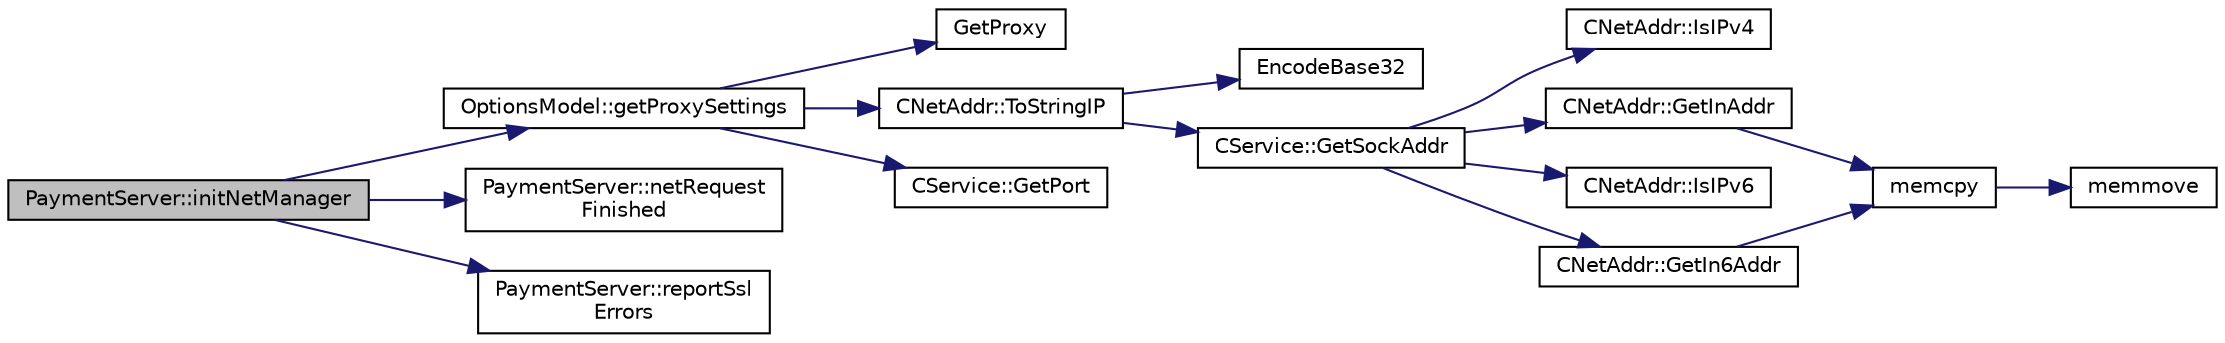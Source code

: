 digraph "PaymentServer::initNetManager"
{
  edge [fontname="Helvetica",fontsize="10",labelfontname="Helvetica",labelfontsize="10"];
  node [fontname="Helvetica",fontsize="10",shape=record];
  rankdir="LR";
  Node78 [label="PaymentServer::initNetManager",height=0.2,width=0.4,color="black", fillcolor="grey75", style="filled", fontcolor="black"];
  Node78 -> Node79 [color="midnightblue",fontsize="10",style="solid",fontname="Helvetica"];
  Node79 [label="OptionsModel::getProxySettings",height=0.2,width=0.4,color="black", fillcolor="white", style="filled",URL="$class_options_model.html#a0fa582a801df3753c2c50840c40bb350"];
  Node79 -> Node80 [color="midnightblue",fontsize="10",style="solid",fontname="Helvetica"];
  Node80 [label="GetProxy",height=0.2,width=0.4,color="black", fillcolor="white", style="filled",URL="$netbase_8cpp.html#a4e67b39fc1769663260d791d2f4d049d"];
  Node79 -> Node81 [color="midnightblue",fontsize="10",style="solid",fontname="Helvetica"];
  Node81 [label="CNetAddr::ToStringIP",height=0.2,width=0.4,color="black", fillcolor="white", style="filled",URL="$class_c_net_addr.html#a0c8d9b5ed3824546ff4dccca3b28b073"];
  Node81 -> Node82 [color="midnightblue",fontsize="10",style="solid",fontname="Helvetica"];
  Node82 [label="EncodeBase32",height=0.2,width=0.4,color="black", fillcolor="white", style="filled",URL="$utilstrencodings_8cpp.html#a71aa75e646de8a10971f887bc71d9a75"];
  Node81 -> Node83 [color="midnightblue",fontsize="10",style="solid",fontname="Helvetica"];
  Node83 [label="CService::GetSockAddr",height=0.2,width=0.4,color="black", fillcolor="white", style="filled",URL="$class_c_service.html#ac4c6d655fab3af40937f0b0c65581745"];
  Node83 -> Node84 [color="midnightblue",fontsize="10",style="solid",fontname="Helvetica"];
  Node84 [label="CNetAddr::IsIPv4",height=0.2,width=0.4,color="black", fillcolor="white", style="filled",URL="$class_c_net_addr.html#a7021b79e9a33c342b68db09dbb6c2293"];
  Node83 -> Node85 [color="midnightblue",fontsize="10",style="solid",fontname="Helvetica"];
  Node85 [label="CNetAddr::GetInAddr",height=0.2,width=0.4,color="black", fillcolor="white", style="filled",URL="$class_c_net_addr.html#a4f73432c55d4acb6b9e4c54833eefea6"];
  Node85 -> Node86 [color="midnightblue",fontsize="10",style="solid",fontname="Helvetica"];
  Node86 [label="memcpy",height=0.2,width=0.4,color="black", fillcolor="white", style="filled",URL="$glibc__compat_8cpp.html#a0f46826ab0466591e136db24394923cf"];
  Node86 -> Node87 [color="midnightblue",fontsize="10",style="solid",fontname="Helvetica"];
  Node87 [label="memmove",height=0.2,width=0.4,color="black", fillcolor="white", style="filled",URL="$glibc__compat_8cpp.html#a9778d49e9029dd75bc53ecbbf9f5e9a1"];
  Node83 -> Node88 [color="midnightblue",fontsize="10",style="solid",fontname="Helvetica"];
  Node88 [label="CNetAddr::IsIPv6",height=0.2,width=0.4,color="black", fillcolor="white", style="filled",URL="$class_c_net_addr.html#aad5f7a372c56ccf4d773f728b6b46e18"];
  Node83 -> Node89 [color="midnightblue",fontsize="10",style="solid",fontname="Helvetica"];
  Node89 [label="CNetAddr::GetIn6Addr",height=0.2,width=0.4,color="black", fillcolor="white", style="filled",URL="$class_c_net_addr.html#a3616012f94b27148e5b8e27d943d4884"];
  Node89 -> Node86 [color="midnightblue",fontsize="10",style="solid",fontname="Helvetica"];
  Node79 -> Node90 [color="midnightblue",fontsize="10",style="solid",fontname="Helvetica"];
  Node90 [label="CService::GetPort",height=0.2,width=0.4,color="black", fillcolor="white", style="filled",URL="$class_c_service.html#a71caa0d6aa6ab12758bde8b6a6bcfd2a"];
  Node78 -> Node91 [color="midnightblue",fontsize="10",style="solid",fontname="Helvetica"];
  Node91 [label="PaymentServer::netRequest\lFinished",height=0.2,width=0.4,color="black", fillcolor="white", style="filled",URL="$class_payment_server.html#a5b8e2e6380142fb7ad631400bcfc6f28"];
  Node78 -> Node92 [color="midnightblue",fontsize="10",style="solid",fontname="Helvetica"];
  Node92 [label="PaymentServer::reportSsl\lErrors",height=0.2,width=0.4,color="black", fillcolor="white", style="filled",URL="$class_payment_server.html#aa773cdbc021130ad3d2c7687a561de96"];
}
